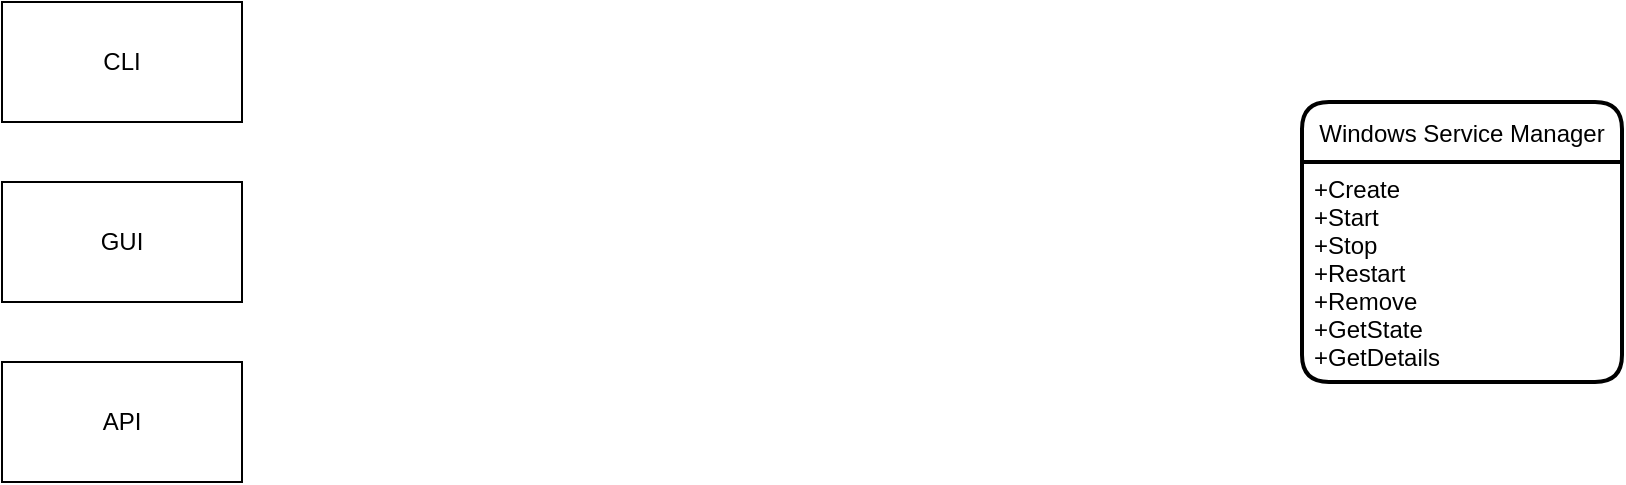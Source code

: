 <mxfile version="16.1.2" type="device"><diagram name="Page-1" id="5d7acffa-a066-3a61-03fe-96351882024d"><mxGraphModel dx="1422" dy="875" grid="1" gridSize="10" guides="1" tooltips="1" connect="1" arrows="1" fold="1" page="1" pageScale="1" pageWidth="1100" pageHeight="850" background="#ffffff" math="0" shadow="0"><root><mxCell id="0"/><mxCell id="1" parent="0"/><mxCell id="0ZVehdRSFGyNovrHqsn1-19" value="CLI" style="rounded=0;whiteSpace=wrap;html=1;" vertex="1" parent="1"><mxGeometry x="160" y="45" width="120" height="60" as="geometry"/></mxCell><mxCell id="0ZVehdRSFGyNovrHqsn1-20" value="GUI" style="rounded=0;whiteSpace=wrap;html=1;" vertex="1" parent="1"><mxGeometry x="160" y="135" width="120" height="60" as="geometry"/></mxCell><mxCell id="0ZVehdRSFGyNovrHqsn1-21" value="API" style="rounded=0;whiteSpace=wrap;html=1;" vertex="1" parent="1"><mxGeometry x="160" y="225" width="120" height="60" as="geometry"/></mxCell><mxCell id="0ZVehdRSFGyNovrHqsn1-24" value="Windows Service Manager" style="swimlane;childLayout=stackLayout;horizontal=1;startSize=30;horizontalStack=0;rounded=1;fontSize=12;fontStyle=0;strokeWidth=2;resizeParent=0;resizeLast=1;shadow=0;dashed=0;align=center;" vertex="1" parent="1"><mxGeometry x="810" y="95" width="160" height="140" as="geometry"/></mxCell><mxCell id="0ZVehdRSFGyNovrHqsn1-25" value="+Create&#10;+Start&#10;+Stop&#10;+Restart&#10;+Remove&#10;+GetState&#10;+GetDetails" style="align=left;strokeColor=none;fillColor=none;spacingLeft=4;fontSize=12;verticalAlign=top;resizable=0;rotatable=0;part=1;" vertex="1" parent="0ZVehdRSFGyNovrHqsn1-24"><mxGeometry y="30" width="160" height="110" as="geometry"/></mxCell></root></mxGraphModel></diagram></mxfile>